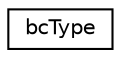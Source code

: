 digraph "Graphical Class Hierarchy"
{
 // LATEX_PDF_SIZE
  edge [fontname="Helvetica",fontsize="10",labelfontname="Helvetica",labelfontsize="10"];
  node [fontname="Helvetica",fontsize="10",shape=record];
  rankdir="LR";
  Node0 [label="bcType",height=0.2,width=0.4,color="black", fillcolor="white", style="filled",URL="$classbc_type.html",tooltip="Boundary condition data type."];
}
